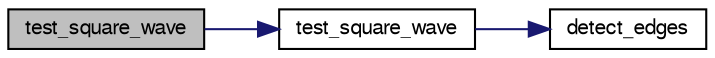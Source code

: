 digraph G
{
  bgcolor="transparent";
  edge [fontname="FreeSans",fontsize="10",labelfontname="FreeSans",labelfontsize="10"];
  node [fontname="FreeSans",fontsize="10",shape=record];
  rankdir=LR;
  Node1 [label="test_square_wave",height=0.2,width=0.4,color="black", fillcolor="grey75", style="filled" fontcolor="black"];
  Node1 -> Node2 [color="midnightblue",fontsize="10",style="solid",fontname="FreeSans"];
  Node2 [label="test_square_wave",height=0.2,width=0.4,color="black",URL="$test_8h.html#a53029dedbd21062e9a457d3de11662d5",tooltip="test acquisition using sq wave"];
  Node2 -> Node3 [color="midnightblue",fontsize="10",style="solid",fontname="FreeSans"];
  Node3 [label="detect_edges",height=0.2,width=0.4,color="black",URL="$test_8h.html#ad8f921f2fdf10acb0831ef658568fbf9",tooltip="detect edges from sqwave single channel data"];
}
